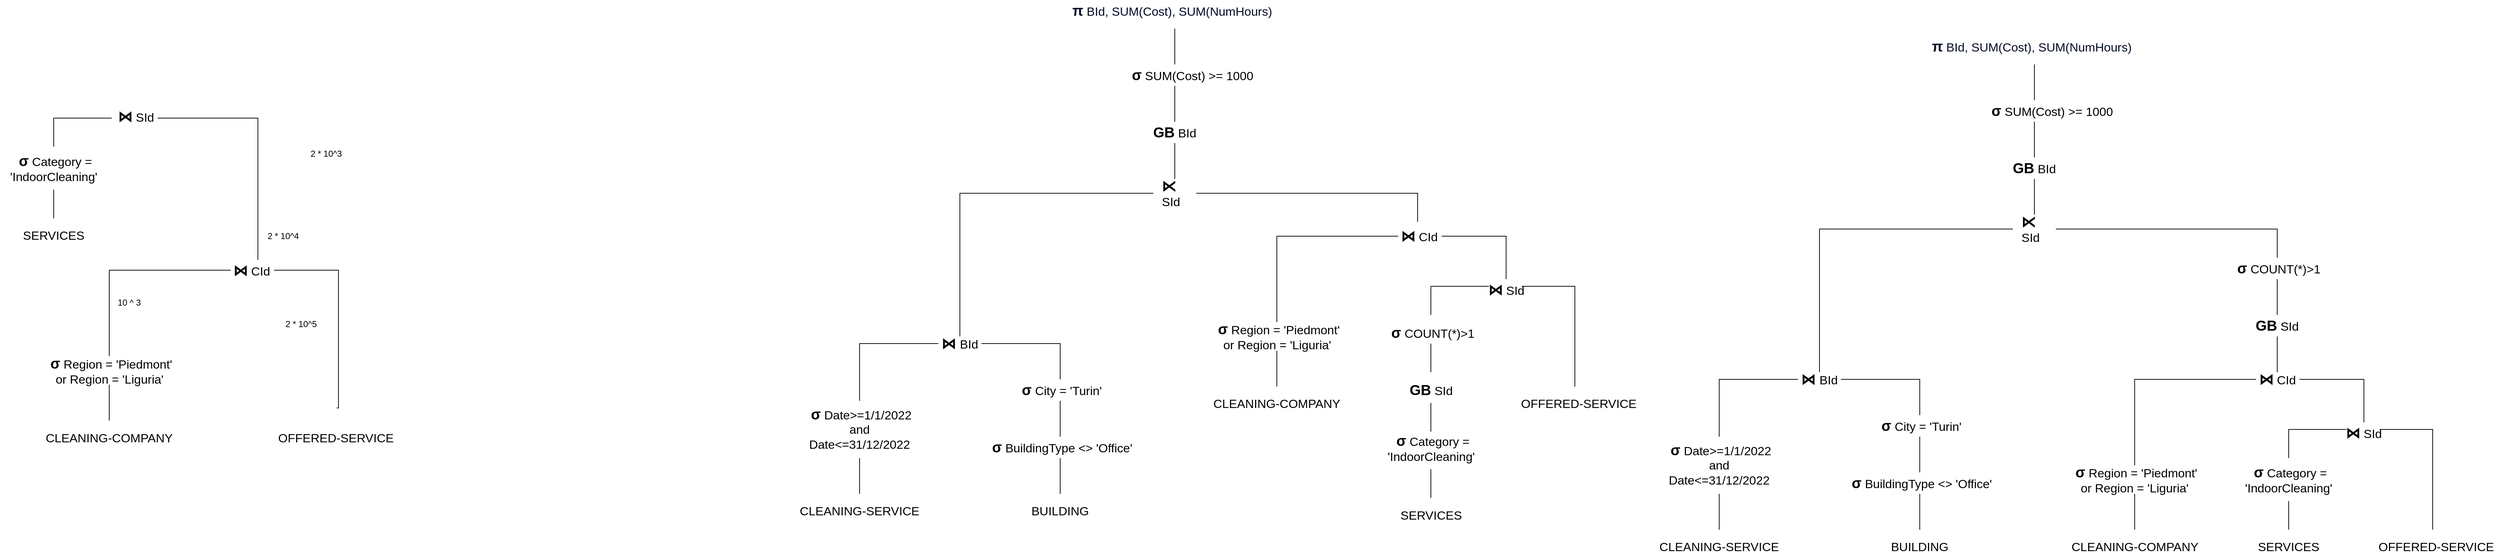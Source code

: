 <mxfile version="22.1.9" type="device">
  <diagram name="Pagina-1" id="FXyGcG8aw2ZXNI5NaLja">
    <mxGraphModel dx="4176" dy="900" grid="1" gridSize="10" guides="1" tooltips="1" connect="1" arrows="1" fold="1" page="1" pageScale="1" pageWidth="1169" pageHeight="827" math="0" shadow="0">
      <root>
        <mxCell id="0" />
        <mxCell id="1" parent="0" />
        <mxCell id="ZtffvyYg2WjF2O-NpsjH-1" value="CLEANING-COMPANY" style="text;html=1;strokeColor=none;fillColor=none;align=center;verticalAlign=middle;whiteSpace=wrap;rounded=0;fontSize=17;" parent="1" vertex="1">
          <mxGeometry x="557.5" y="760" width="205" height="30" as="geometry" />
        </mxCell>
        <mxCell id="ZtffvyYg2WjF2O-NpsjH-2" value="SERVICES" style="text;html=1;strokeColor=none;fillColor=none;align=center;verticalAlign=middle;whiteSpace=wrap;rounded=0;fontSize=17;" parent="1" vertex="1">
          <mxGeometry x="800" y="760" width="150" height="30" as="geometry" />
        </mxCell>
        <mxCell id="ZtffvyYg2WjF2O-NpsjH-3" value="OFFERED-SERVICE" style="text;html=1;strokeColor=none;fillColor=none;align=center;verticalAlign=middle;whiteSpace=wrap;rounded=0;fontSize=17;" parent="1" vertex="1">
          <mxGeometry x="993" y="760" width="176" height="30" as="geometry" />
        </mxCell>
        <mxCell id="ZtffvyYg2WjF2O-NpsjH-7" value="&amp;nbsp;&lt;b&gt;&lt;font style=&quot;font-size: 20px;&quot;&gt;σ&lt;/font&gt;&lt;/b&gt; &lt;font style=&quot;font-size: 17px;&quot;&gt;Region = &#39;Piedmont&#39; or Region = &#39;Liguria&#39;&lt;/font&gt;" style="text;html=1;strokeColor=none;fillColor=none;align=center;verticalAlign=middle;whiteSpace=wrap;rounded=0;fontSize=17;" parent="1" vertex="1">
          <mxGeometry x="565" y="660" width="190" height="40" as="geometry" />
        </mxCell>
        <mxCell id="ZtffvyYg2WjF2O-NpsjH-9" value="&amp;nbsp;&lt;font style=&quot;font-size: 20px;&quot;&gt;&lt;b&gt;σ&lt;/b&gt;&lt;/font&gt; &lt;font style=&quot;font-size: 17px;&quot;&gt;Category =&lt;br&gt;&#39;IndoorCleaning&#39;&lt;/font&gt;" style="text;html=1;strokeColor=none;fillColor=none;align=center;verticalAlign=middle;whiteSpace=wrap;rounded=0;fontSize=17;" parent="1" vertex="1">
          <mxGeometry x="804" y="657.5" width="142" height="45" as="geometry" />
        </mxCell>
        <mxCell id="ZtffvyYg2WjF2O-NpsjH-13" value="" style="line;strokeWidth=1;direction=south;html=1;fontSize=14;" parent="1" vertex="1">
          <mxGeometry x="655" y="700" width="10" height="50" as="geometry" />
        </mxCell>
        <mxCell id="ZtffvyYg2WjF2O-NpsjH-14" value="" style="line;strokeWidth=1;direction=south;html=1;fontSize=14;" parent="1" vertex="1">
          <mxGeometry x="870" y="710" width="10" height="40" as="geometry" />
        </mxCell>
        <mxCell id="ZtffvyYg2WjF2O-NpsjH-16" value="" style="endArrow=none;html=1;rounded=0;edgeStyle=orthogonalEdgeStyle;fontSize=14;" parent="1" edge="1">
          <mxGeometry width="50" height="50" relative="1" as="geometry">
            <mxPoint x="890" y="540" as="sourcePoint" />
            <mxPoint x="980" y="600" as="targetPoint" />
            <Array as="points">
              <mxPoint x="980" y="540" />
            </Array>
          </mxGeometry>
        </mxCell>
        <mxCell id="ZtffvyYg2WjF2O-NpsjH-18" value="" style="endArrow=none;html=1;rounded=0;edgeStyle=orthogonalEdgeStyle;entryX=0;entryY=0.5;entryDx=0;entryDy=0;fontSize=14;" parent="1" target="ZtffvyYg2WjF2O-NpsjH-20" edge="1">
          <mxGeometry width="50" height="50" relative="1" as="geometry">
            <mxPoint x="660" y="660" as="sourcePoint" />
            <mxPoint x="820" y="540" as="targetPoint" />
            <Array as="points">
              <mxPoint x="660" y="540" />
            </Array>
          </mxGeometry>
        </mxCell>
        <mxCell id="ZtffvyYg2WjF2O-NpsjH-20" value="&lt;font style=&quot;&quot;&gt;&lt;font style=&quot;font-size: 20px;&quot;&gt;&lt;b&gt;⋈&lt;/b&gt;&lt;/font&gt;&lt;font style=&quot;font-size: 17px;&quot;&gt;&amp;nbsp;CId&lt;/font&gt;&lt;br style=&quot;font-size: 17px;&quot;&gt;&lt;/font&gt;" style="text;html=1;strokeColor=none;fillColor=none;align=center;verticalAlign=middle;whiteSpace=wrap;rounded=0;fontSize=17;" parent="1" vertex="1">
          <mxGeometry x="829.5" y="525" width="59" height="30" as="geometry" />
        </mxCell>
        <mxCell id="ZtffvyYg2WjF2O-NpsjH-21" value="" style="line;strokeWidth=1;direction=south;html=1;fontSize=14;" parent="1" vertex="1">
          <mxGeometry x="854" y="480" width="10" height="50" as="geometry" />
        </mxCell>
        <mxCell id="ZtffvyYg2WjF2O-NpsjH-22" value="&lt;b&gt;&lt;font style=&quot;font-size: 20px;&quot;&gt;GB&lt;/font&gt;&lt;/b&gt; SId" style="text;html=1;strokeColor=none;fillColor=none;align=center;verticalAlign=middle;whiteSpace=wrap;rounded=0;fontSize=17;" parent="1" vertex="1">
          <mxGeometry x="784" y="450" width="150" height="30" as="geometry" />
        </mxCell>
        <mxCell id="ZtffvyYg2WjF2O-NpsjH-23" value="" style="line;strokeWidth=1;direction=south;html=1;fontSize=14;" parent="1" vertex="1">
          <mxGeometry x="854" y="400" width="10" height="50" as="geometry" />
        </mxCell>
        <mxCell id="ZtffvyYg2WjF2O-NpsjH-24" value="&amp;nbsp;&lt;b&gt;&lt;font style=&quot;font-size: 20px;&quot;&gt;σ&lt;/font&gt;&lt;/b&gt; &lt;span style=&quot;font-size: 17px;&quot;&gt;COUNT(*)&amp;gt;1&lt;/span&gt;" style="text;html=1;strokeColor=none;fillColor=none;align=center;verticalAlign=middle;whiteSpace=wrap;rounded=0;fontSize=17;" parent="1" vertex="1">
          <mxGeometry x="784" y="370" width="150" height="30" as="geometry" />
        </mxCell>
        <mxCell id="ZtffvyYg2WjF2O-NpsjH-25" value="CLEANING-SERVICE" style="text;html=1;strokeColor=none;fillColor=none;align=center;verticalAlign=middle;whiteSpace=wrap;rounded=0;fontSize=17;" parent="1" vertex="1">
          <mxGeometry x="-10" y="760" width="180" height="30" as="geometry" />
        </mxCell>
        <mxCell id="ZtffvyYg2WjF2O-NpsjH-26" value="BUILDING" style="text;html=1;strokeColor=none;fillColor=none;align=center;verticalAlign=middle;whiteSpace=wrap;rounded=0;fontSize=17;" parent="1" vertex="1">
          <mxGeometry x="285" y="760" width="150" height="30" as="geometry" />
        </mxCell>
        <mxCell id="ZtffvyYg2WjF2O-NpsjH-27" value="" style="line;strokeWidth=1;direction=south;html=1;fontSize=14;" parent="1" vertex="1">
          <mxGeometry x="75" y="700" width="10" height="50" as="geometry" />
        </mxCell>
        <mxCell id="ZtffvyYg2WjF2O-NpsjH-28" value="" style="line;strokeWidth=1;direction=south;html=1;fontSize=14;" parent="1" vertex="1">
          <mxGeometry x="355" y="700" width="10" height="50" as="geometry" />
        </mxCell>
        <mxCell id="ZtffvyYg2WjF2O-NpsjH-29" value="&amp;nbsp;&lt;b&gt;&lt;font style=&quot;font-size: 20px;&quot;&gt;σ&lt;/font&gt;&lt;/b&gt; &lt;span style=&quot;font-size: 17px;&quot;&gt;Date&amp;gt;=1/1/2022 and Date&amp;lt;=31/12/2022&lt;/span&gt;" style="text;html=1;strokeColor=none;fillColor=none;align=center;verticalAlign=middle;whiteSpace=wrap;rounded=0;fontSize=17;" parent="1" vertex="1">
          <mxGeometry x="5" y="624" width="150" height="70" as="geometry" />
        </mxCell>
        <mxCell id="ZtffvyYg2WjF2O-NpsjH-30" value="&amp;nbsp;&lt;b&gt;&lt;font style=&quot;font-size: 20px;&quot;&gt;σ&lt;/font&gt;&lt;/b&gt; &lt;span style=&quot;font-size: 17px;&quot;&gt;BuildingType &amp;lt;&amp;gt; &#39;Office&#39;&lt;/span&gt;" style="text;html=1;strokeColor=none;fillColor=none;align=center;verticalAlign=middle;whiteSpace=wrap;rounded=0;fontSize=17;" parent="1" vertex="1">
          <mxGeometry x="257.5" y="670" width="205" height="30" as="geometry" />
        </mxCell>
        <mxCell id="ZtffvyYg2WjF2O-NpsjH-31" value="" style="line;strokeWidth=1;direction=south;html=1;fontSize=14;" parent="1" vertex="1">
          <mxGeometry x="355" y="620" width="10" height="50" as="geometry" />
        </mxCell>
        <mxCell id="ZtffvyYg2WjF2O-NpsjH-32" value="&amp;nbsp;&lt;font style=&quot;font-size: 20px;&quot;&gt;&lt;b&gt;σ&lt;/b&gt;&lt;/font&gt; &lt;span style=&quot;font-size: 17px;&quot;&gt;City = &#39;Turin&#39;&lt;/span&gt;" style="text;html=1;strokeColor=none;fillColor=none;align=center;verticalAlign=middle;whiteSpace=wrap;rounded=0;fontSize=17;" parent="1" vertex="1">
          <mxGeometry x="296.25" y="590" width="127.5" height="30" as="geometry" />
        </mxCell>
        <mxCell id="ZtffvyYg2WjF2O-NpsjH-33" value="" style="endArrow=none;html=1;rounded=0;edgeStyle=orthogonalEdgeStyle;fontSize=14;" parent="1" edge="1">
          <mxGeometry width="50" height="50" relative="1" as="geometry">
            <mxPoint x="80" y="620" as="sourcePoint" />
            <mxPoint x="190" y="540" as="targetPoint" />
            <Array as="points">
              <mxPoint x="80" y="540" />
            </Array>
          </mxGeometry>
        </mxCell>
        <mxCell id="ZtffvyYg2WjF2O-NpsjH-34" value="" style="endArrow=none;html=1;rounded=0;edgeStyle=orthogonalEdgeStyle;fontSize=14;" parent="1" edge="1">
          <mxGeometry width="50" height="50" relative="1" as="geometry">
            <mxPoint x="250" y="540" as="sourcePoint" />
            <mxPoint x="360" y="590" as="targetPoint" />
            <Array as="points">
              <mxPoint x="360" y="540" />
              <mxPoint x="360" y="590" />
            </Array>
          </mxGeometry>
        </mxCell>
        <mxCell id="ZtffvyYg2WjF2O-NpsjH-35" value="&lt;font style=&quot;&quot;&gt;&lt;b style=&quot;&quot;&gt;&lt;font style=&quot;font-size: 20px;&quot;&gt;⋈&amp;nbsp;&lt;/font&gt;&lt;/b&gt;&lt;span style=&quot;font-size: 17px;&quot;&gt;BId&lt;/span&gt;&lt;br style=&quot;font-size: 17px;&quot;&gt;&lt;/font&gt;" style="text;html=1;strokeColor=none;fillColor=none;align=center;verticalAlign=middle;whiteSpace=wrap;rounded=0;fontSize=17;" parent="1" vertex="1">
          <mxGeometry x="200" y="530" width="40" height="20" as="geometry" />
        </mxCell>
        <mxCell id="ZtffvyYg2WjF2O-NpsjH-36" value="" style="endArrow=none;html=1;rounded=0;edgeStyle=orthogonalEdgeStyle;fontSize=14;" parent="1" edge="1">
          <mxGeometry width="50" height="50" relative="1" as="geometry">
            <mxPoint x="220" y="530" as="sourcePoint" />
            <mxPoint x="490" y="330" as="targetPoint" />
            <Array as="points">
              <mxPoint x="220" y="330" />
              <mxPoint x="490" y="330" />
            </Array>
          </mxGeometry>
        </mxCell>
        <mxCell id="ZtffvyYg2WjF2O-NpsjH-37" value="" style="endArrow=none;html=1;rounded=0;edgeStyle=orthogonalEdgeStyle;fontSize=14;" parent="1" edge="1">
          <mxGeometry width="50" height="50" relative="1" as="geometry">
            <mxPoint x="550" y="330" as="sourcePoint" />
            <mxPoint x="859" y="370" as="targetPoint" />
            <Array as="points">
              <mxPoint x="689" y="330" />
              <mxPoint x="859" y="330" />
            </Array>
          </mxGeometry>
        </mxCell>
        <mxCell id="ZtffvyYg2WjF2O-NpsjH-39" value="&lt;span style=&quot;font-family: arial, helvetica, sans-serif; font-style: normal; font-variant-ligatures: normal; font-variant-caps: normal; letter-spacing: normal; orphans: 2; text-indent: 0px; text-transform: none; widows: 2; word-spacing: 0px; -webkit-text-stroke-width: 0px; text-decoration-thickness: initial; text-decoration-style: initial; text-decoration-color: initial; float: none; display: inline !important;&quot;&gt;&lt;font style=&quot;font-size: 20px;&quot;&gt;&lt;b&gt;⋉&lt;/b&gt;&lt;/font&gt;&lt;font style=&quot;font-weight: 400; font-size: 17px;&quot;&gt; &lt;/font&gt;&lt;font style=&quot;font-weight: 400; font-size: 17px;&quot;&gt;SId&lt;/font&gt;&lt;/span&gt;" style="text;whiteSpace=wrap;html=1;align=left;verticalAlign=middle;fontSize=17;fontColor=#000000;" parent="1" vertex="1">
          <mxGeometry x="500" y="320" width="50" height="20" as="geometry" />
        </mxCell>
        <mxCell id="ZtffvyYg2WjF2O-NpsjH-40" value="" style="line;strokeWidth=1;direction=south;html=1;fontSize=14;" parent="1" vertex="1">
          <mxGeometry x="515" y="260" width="10" height="50" as="geometry" />
        </mxCell>
        <mxCell id="ZtffvyYg2WjF2O-NpsjH-41" value="&lt;b&gt;&lt;font style=&quot;font-size: 20px;&quot;&gt;GB&lt;/font&gt;&lt;/b&gt; BId" style="text;html=1;strokeColor=none;fillColor=none;align=center;verticalAlign=middle;whiteSpace=wrap;rounded=0;fontSize=17;" parent="1" vertex="1">
          <mxGeometry x="445" y="230" width="150" height="30" as="geometry" />
        </mxCell>
        <mxCell id="ZtffvyYg2WjF2O-NpsjH-42" value="" style="line;strokeWidth=1;direction=south;html=1;fontSize=14;" parent="1" vertex="1">
          <mxGeometry x="515" y="180" width="10" height="50" as="geometry" />
        </mxCell>
        <mxCell id="ZtffvyYg2WjF2O-NpsjH-43" value="&amp;nbsp;&lt;font style=&quot;font-size: 20px;&quot;&gt;&lt;b&gt;σ&lt;/b&gt;&lt;/font&gt; &lt;span style=&quot;font-size: 17px;&quot;&gt;SUM(Cost) &amp;gt;= 1000&lt;/span&gt;" style="text;html=1;strokeColor=none;fillColor=none;align=center;verticalAlign=middle;whiteSpace=wrap;rounded=0;fontSize=17;" parent="1" vertex="1">
          <mxGeometry x="445" y="150" width="195" height="30" as="geometry" />
        </mxCell>
        <mxCell id="ZtffvyYg2WjF2O-NpsjH-44" value="" style="line;strokeWidth=1;direction=south;html=1;fontSize=14;" parent="1" vertex="1">
          <mxGeometry x="515" y="100" width="10" height="50" as="geometry" />
        </mxCell>
        <mxCell id="ZtffvyYg2WjF2O-NpsjH-45" value="&lt;span style=&quot;color: rgb(4, 12, 40); font-family: &amp;quot;Google Sans&amp;quot;, arial, sans-serif; font-style: normal; font-variant-ligatures: normal; font-variant-caps: normal; letter-spacing: normal; orphans: 2; text-align: left; text-indent: 0px; text-transform: none; widows: 2; word-spacing: 0px; -webkit-text-stroke-width: 0px; text-decoration-thickness: initial; text-decoration-style: initial; text-decoration-color: initial; background-color: rgb(255, 255, 255);&quot;&gt;&lt;b style=&quot;&quot;&gt;&lt;font style=&quot;font-size: 20px;&quot;&gt;π&lt;/font&gt;&lt;/b&gt;&lt;/span&gt;&lt;b style=&quot;color: rgb(4, 12, 40); font-weight: 500; font-family: &amp;quot;Google Sans&amp;quot;, arial, sans-serif; font-size: 17px; font-style: normal; font-variant-ligatures: normal; font-variant-caps: normal; letter-spacing: normal; orphans: 2; text-align: left; text-indent: 0px; text-transform: none; widows: 2; word-spacing: 0px; -webkit-text-stroke-width: 0px; text-decoration-thickness: initial; text-decoration-style: initial; text-decoration-color: initial; background-color: rgb(255, 255, 255);&quot;&gt; &lt;/b&gt;&lt;b style=&quot;color: rgb(4, 12, 40); font-weight: 500; font-family: &amp;quot;Google Sans&amp;quot;, arial, sans-serif; font-style: normal; font-variant-ligatures: normal; font-variant-caps: normal; letter-spacing: normal; orphans: 2; text-align: left; text-indent: 0px; text-transform: none; widows: 2; word-spacing: 0px; -webkit-text-stroke-width: 0px; text-decoration-thickness: initial; text-decoration-style: initial; text-decoration-color: initial; background-color: rgb(255, 255, 255); font-size: 17px;&quot;&gt;&lt;font style=&quot;font-size: 17px;&quot;&gt;BId, SUM(Cost), SUM(NumHours)&lt;/font&gt;&lt;/b&gt;" style="text;whiteSpace=wrap;html=1;verticalAlign=middle;fontSize=17;" parent="1" vertex="1">
          <mxGeometry x="375" y="60" width="290" height="30" as="geometry" />
        </mxCell>
        <mxCell id="ZtffvyYg2WjF2O-NpsjH-46" value="" style="endArrow=none;html=1;rounded=0;edgeStyle=orthogonalEdgeStyle;fontSize=14;" parent="1" edge="1">
          <mxGeometry width="50" height="50" relative="1" as="geometry">
            <mxPoint x="875" y="650" as="sourcePoint" />
            <mxPoint x="950" y="610" as="targetPoint" />
            <Array as="points">
              <mxPoint x="875" y="610" />
              <mxPoint x="956" y="610" />
            </Array>
          </mxGeometry>
        </mxCell>
        <mxCell id="ZtffvyYg2WjF2O-NpsjH-47" value="" style="endArrow=none;html=1;rounded=0;edgeStyle=orthogonalEdgeStyle;fontSize=14;" parent="1" edge="1">
          <mxGeometry width="50" height="50" relative="1" as="geometry">
            <mxPoint x="1002" y="610" as="sourcePoint" />
            <mxPoint x="1076" y="750" as="targetPoint" />
            <Array as="points">
              <mxPoint x="1076" y="610" />
            </Array>
          </mxGeometry>
        </mxCell>
        <mxCell id="ZtffvyYg2WjF2O-NpsjH-48" value="&lt;font style=&quot;&quot;&gt;&lt;b style=&quot;&quot;&gt;&lt;font style=&quot;font-size: 20px;&quot;&gt;⋈&lt;/font&gt;&lt;/b&gt;&amp;nbsp;&lt;font style=&quot;font-size: 17px;&quot;&gt;SId&lt;/font&gt;&lt;br style=&quot;font-size: 17px;&quot;&gt;&lt;/font&gt;" style="text;html=1;strokeColor=none;fillColor=none;align=center;verticalAlign=middle;whiteSpace=wrap;rounded=0;fontSize=17;" parent="1" vertex="1">
          <mxGeometry x="960" y="600" width="40" height="30" as="geometry" />
        </mxCell>
        <mxCell id="pWAXxdnbL1FAEqkc5UHM-1" value="CLEANING-COMPANY" style="text;html=1;strokeColor=none;fillColor=none;align=center;verticalAlign=middle;whiteSpace=wrap;rounded=0;fontSize=17;" vertex="1" parent="1">
          <mxGeometry x="-640" y="560" width="205" height="30" as="geometry" />
        </mxCell>
        <mxCell id="pWAXxdnbL1FAEqkc5UHM-2" value="SERVICES" style="text;html=1;strokeColor=none;fillColor=none;align=center;verticalAlign=middle;whiteSpace=wrap;rounded=0;fontSize=17;" vertex="1" parent="1">
          <mxGeometry x="-397.5" y="715.5" width="150" height="30" as="geometry" />
        </mxCell>
        <mxCell id="pWAXxdnbL1FAEqkc5UHM-3" value="OFFERED-SERVICE" style="text;html=1;strokeColor=none;fillColor=none;align=center;verticalAlign=middle;whiteSpace=wrap;rounded=0;fontSize=17;" vertex="1" parent="1">
          <mxGeometry x="-204.5" y="560" width="176" height="30" as="geometry" />
        </mxCell>
        <mxCell id="pWAXxdnbL1FAEqkc5UHM-4" value="&amp;nbsp;&lt;b&gt;&lt;font style=&quot;font-size: 20px;&quot;&gt;σ&lt;/font&gt;&lt;/b&gt; &lt;font style=&quot;font-size: 17px;&quot;&gt;Region = &#39;Piedmont&#39; or Region = &#39;Liguria&#39;&lt;/font&gt;" style="text;html=1;strokeColor=none;fillColor=none;align=center;verticalAlign=middle;whiteSpace=wrap;rounded=0;fontSize=17;" vertex="1" parent="1">
          <mxGeometry x="-632.5" y="460" width="190" height="40" as="geometry" />
        </mxCell>
        <mxCell id="pWAXxdnbL1FAEqkc5UHM-5" value="&amp;nbsp;&lt;font style=&quot;font-size: 20px;&quot;&gt;&lt;b&gt;σ&lt;/b&gt;&lt;/font&gt; &lt;font style=&quot;font-size: 17px;&quot;&gt;Category =&lt;br&gt;&#39;IndoorCleaning&#39;&lt;/font&gt;" style="text;html=1;strokeColor=none;fillColor=none;align=center;verticalAlign=middle;whiteSpace=wrap;rounded=0;fontSize=17;" vertex="1" parent="1">
          <mxGeometry x="-393.5" y="613" width="142" height="45" as="geometry" />
        </mxCell>
        <mxCell id="pWAXxdnbL1FAEqkc5UHM-6" value="" style="line;strokeWidth=1;direction=south;html=1;fontSize=14;" vertex="1" parent="1">
          <mxGeometry x="-542.5" y="500" width="10" height="50" as="geometry" />
        </mxCell>
        <mxCell id="pWAXxdnbL1FAEqkc5UHM-7" value="" style="line;strokeWidth=1;direction=south;html=1;fontSize=14;" vertex="1" parent="1">
          <mxGeometry x="-327.5" y="665.5" width="10" height="40" as="geometry" />
        </mxCell>
        <mxCell id="pWAXxdnbL1FAEqkc5UHM-8" value="" style="endArrow=none;html=1;rounded=0;edgeStyle=orthogonalEdgeStyle;fontSize=14;" edge="1" parent="1">
          <mxGeometry width="50" height="50" relative="1" as="geometry">
            <mxPoint x="-307.5" y="340" as="sourcePoint" />
            <mxPoint x="-217.5" y="400" as="targetPoint" />
            <Array as="points">
              <mxPoint x="-217.5" y="340" />
            </Array>
          </mxGeometry>
        </mxCell>
        <mxCell id="pWAXxdnbL1FAEqkc5UHM-9" value="" style="endArrow=none;html=1;rounded=0;edgeStyle=orthogonalEdgeStyle;entryX=0;entryY=0.5;entryDx=0;entryDy=0;fontSize=14;" edge="1" parent="1" target="pWAXxdnbL1FAEqkc5UHM-10">
          <mxGeometry width="50" height="50" relative="1" as="geometry">
            <mxPoint x="-537.5" y="460" as="sourcePoint" />
            <mxPoint x="-377.5" y="340" as="targetPoint" />
            <Array as="points">
              <mxPoint x="-537.5" y="340" />
            </Array>
          </mxGeometry>
        </mxCell>
        <mxCell id="pWAXxdnbL1FAEqkc5UHM-10" value="&lt;font style=&quot;&quot;&gt;&lt;font style=&quot;font-size: 20px;&quot;&gt;&lt;b&gt;⋈&lt;/b&gt;&lt;/font&gt;&lt;font style=&quot;font-size: 17px;&quot;&gt;&amp;nbsp;CId&lt;/font&gt;&lt;br style=&quot;font-size: 17px;&quot;&gt;&lt;/font&gt;" style="text;html=1;strokeColor=none;fillColor=none;align=center;verticalAlign=middle;whiteSpace=wrap;rounded=0;fontSize=17;" vertex="1" parent="1">
          <mxGeometry x="-368" y="325" width="59" height="30" as="geometry" />
        </mxCell>
        <mxCell id="pWAXxdnbL1FAEqkc5UHM-12" value="&lt;b&gt;&lt;font style=&quot;font-size: 20px;&quot;&gt;GB&lt;/font&gt;&lt;/b&gt; SId" style="text;html=1;strokeColor=none;fillColor=none;align=center;verticalAlign=middle;whiteSpace=wrap;rounded=0;fontSize=17;" vertex="1" parent="1">
          <mxGeometry x="-397.5" y="540" width="150" height="30" as="geometry" />
        </mxCell>
        <mxCell id="pWAXxdnbL1FAEqkc5UHM-14" value="&amp;nbsp;&lt;b&gt;&lt;font style=&quot;font-size: 20px;&quot;&gt;σ&lt;/font&gt;&lt;/b&gt; &lt;span style=&quot;font-size: 17px;&quot;&gt;COUNT(*)&amp;gt;1&lt;/span&gt;" style="text;html=1;strokeColor=none;fillColor=none;align=center;verticalAlign=middle;whiteSpace=wrap;rounded=0;fontSize=17;" vertex="1" parent="1">
          <mxGeometry x="-397.5" y="460" width="150" height="30" as="geometry" />
        </mxCell>
        <mxCell id="pWAXxdnbL1FAEqkc5UHM-15" value="CLEANING-SERVICE" style="text;html=1;strokeColor=none;fillColor=none;align=center;verticalAlign=middle;whiteSpace=wrap;rounded=0;fontSize=17;" vertex="1" parent="1">
          <mxGeometry x="-1210" y="710" width="180" height="30" as="geometry" />
        </mxCell>
        <mxCell id="pWAXxdnbL1FAEqkc5UHM-16" value="BUILDING" style="text;html=1;strokeColor=none;fillColor=none;align=center;verticalAlign=middle;whiteSpace=wrap;rounded=0;fontSize=17;" vertex="1" parent="1">
          <mxGeometry x="-915" y="710" width="150" height="30" as="geometry" />
        </mxCell>
        <mxCell id="pWAXxdnbL1FAEqkc5UHM-17" value="" style="line;strokeWidth=1;direction=south;html=1;fontSize=14;" vertex="1" parent="1">
          <mxGeometry x="-1125" y="650" width="10" height="50" as="geometry" />
        </mxCell>
        <mxCell id="pWAXxdnbL1FAEqkc5UHM-18" value="" style="line;strokeWidth=1;direction=south;html=1;fontSize=14;" vertex="1" parent="1">
          <mxGeometry x="-845" y="650" width="10" height="50" as="geometry" />
        </mxCell>
        <mxCell id="pWAXxdnbL1FAEqkc5UHM-19" value="&amp;nbsp;&lt;b&gt;&lt;font style=&quot;font-size: 20px;&quot;&gt;σ&lt;/font&gt;&lt;/b&gt; &lt;span style=&quot;font-size: 17px;&quot;&gt;Date&amp;gt;=1/1/2022 and Date&amp;lt;=31/12/2022&lt;/span&gt;" style="text;html=1;strokeColor=none;fillColor=none;align=center;verticalAlign=middle;whiteSpace=wrap;rounded=0;fontSize=17;" vertex="1" parent="1">
          <mxGeometry x="-1195" y="574" width="150" height="70" as="geometry" />
        </mxCell>
        <mxCell id="pWAXxdnbL1FAEqkc5UHM-20" value="&amp;nbsp;&lt;b&gt;&lt;font style=&quot;font-size: 20px;&quot;&gt;σ&lt;/font&gt;&lt;/b&gt; &lt;span style=&quot;font-size: 17px;&quot;&gt;BuildingType &amp;lt;&amp;gt; &#39;Office&#39;&lt;/span&gt;" style="text;html=1;strokeColor=none;fillColor=none;align=center;verticalAlign=middle;whiteSpace=wrap;rounded=0;fontSize=17;" vertex="1" parent="1">
          <mxGeometry x="-942.5" y="620" width="205" height="30" as="geometry" />
        </mxCell>
        <mxCell id="pWAXxdnbL1FAEqkc5UHM-21" value="" style="line;strokeWidth=1;direction=south;html=1;fontSize=14;" vertex="1" parent="1">
          <mxGeometry x="-845" y="570" width="10" height="50" as="geometry" />
        </mxCell>
        <mxCell id="pWAXxdnbL1FAEqkc5UHM-22" value="&amp;nbsp;&lt;font style=&quot;font-size: 20px;&quot;&gt;&lt;b&gt;σ&lt;/b&gt;&lt;/font&gt; &lt;span style=&quot;font-size: 17px;&quot;&gt;City = &#39;Turin&#39;&lt;/span&gt;" style="text;html=1;strokeColor=none;fillColor=none;align=center;verticalAlign=middle;whiteSpace=wrap;rounded=0;fontSize=17;" vertex="1" parent="1">
          <mxGeometry x="-903.75" y="540" width="127.5" height="30" as="geometry" />
        </mxCell>
        <mxCell id="pWAXxdnbL1FAEqkc5UHM-23" value="" style="endArrow=none;html=1;rounded=0;edgeStyle=orthogonalEdgeStyle;fontSize=14;" edge="1" parent="1">
          <mxGeometry width="50" height="50" relative="1" as="geometry">
            <mxPoint x="-1120" y="570" as="sourcePoint" />
            <mxPoint x="-1010" y="490" as="targetPoint" />
            <Array as="points">
              <mxPoint x="-1120" y="490" />
            </Array>
          </mxGeometry>
        </mxCell>
        <mxCell id="pWAXxdnbL1FAEqkc5UHM-24" value="" style="endArrow=none;html=1;rounded=0;edgeStyle=orthogonalEdgeStyle;fontSize=14;" edge="1" parent="1">
          <mxGeometry width="50" height="50" relative="1" as="geometry">
            <mxPoint x="-950" y="490" as="sourcePoint" />
            <mxPoint x="-840" y="540" as="targetPoint" />
            <Array as="points">
              <mxPoint x="-840" y="490" />
              <mxPoint x="-840" y="540" />
            </Array>
          </mxGeometry>
        </mxCell>
        <mxCell id="pWAXxdnbL1FAEqkc5UHM-25" value="&lt;font style=&quot;&quot;&gt;&lt;b style=&quot;&quot;&gt;&lt;font style=&quot;font-size: 20px;&quot;&gt;⋈&amp;nbsp;&lt;/font&gt;&lt;/b&gt;&lt;span style=&quot;font-size: 17px;&quot;&gt;BId&lt;/span&gt;&lt;br style=&quot;font-size: 17px;&quot;&gt;&lt;/font&gt;" style="text;html=1;strokeColor=none;fillColor=none;align=center;verticalAlign=middle;whiteSpace=wrap;rounded=0;fontSize=17;" vertex="1" parent="1">
          <mxGeometry x="-1000" y="480" width="40" height="20" as="geometry" />
        </mxCell>
        <mxCell id="pWAXxdnbL1FAEqkc5UHM-26" value="" style="endArrow=none;html=1;rounded=0;edgeStyle=orthogonalEdgeStyle;fontSize=14;" edge="1" parent="1">
          <mxGeometry width="50" height="50" relative="1" as="geometry">
            <mxPoint x="-980" y="480" as="sourcePoint" />
            <mxPoint x="-710" y="280" as="targetPoint" />
            <Array as="points">
              <mxPoint x="-980" y="280" />
              <mxPoint x="-710" y="280" />
            </Array>
          </mxGeometry>
        </mxCell>
        <mxCell id="pWAXxdnbL1FAEqkc5UHM-27" value="" style="endArrow=none;html=1;rounded=0;edgeStyle=orthogonalEdgeStyle;fontSize=14;" edge="1" parent="1">
          <mxGeometry width="50" height="50" relative="1" as="geometry">
            <mxPoint x="-650" y="280" as="sourcePoint" />
            <mxPoint x="-341" y="320" as="targetPoint" />
            <Array as="points">
              <mxPoint x="-511" y="280" />
              <mxPoint x="-341" y="280" />
            </Array>
          </mxGeometry>
        </mxCell>
        <mxCell id="pWAXxdnbL1FAEqkc5UHM-28" value="&lt;span style=&quot;font-family: arial, helvetica, sans-serif; font-style: normal; font-variant-ligatures: normal; font-variant-caps: normal; letter-spacing: normal; orphans: 2; text-indent: 0px; text-transform: none; widows: 2; word-spacing: 0px; -webkit-text-stroke-width: 0px; text-decoration-thickness: initial; text-decoration-style: initial; text-decoration-color: initial; float: none; display: inline !important;&quot;&gt;&lt;font style=&quot;font-size: 20px;&quot;&gt;&lt;b&gt;⋉&lt;/b&gt;&lt;/font&gt;&lt;font style=&quot;font-weight: 400; font-size: 17px;&quot;&gt; &lt;/font&gt;&lt;font style=&quot;font-weight: 400; font-size: 17px;&quot;&gt;SId&lt;/font&gt;&lt;/span&gt;" style="text;whiteSpace=wrap;html=1;align=left;verticalAlign=middle;fontSize=17;fontColor=#000000;" vertex="1" parent="1">
          <mxGeometry x="-700" y="270" width="50" height="20" as="geometry" />
        </mxCell>
        <mxCell id="pWAXxdnbL1FAEqkc5UHM-29" value="" style="line;strokeWidth=1;direction=south;html=1;fontSize=14;" vertex="1" parent="1">
          <mxGeometry x="-685" y="210" width="10" height="50" as="geometry" />
        </mxCell>
        <mxCell id="pWAXxdnbL1FAEqkc5UHM-30" value="&lt;b&gt;&lt;font style=&quot;font-size: 20px;&quot;&gt;GB&lt;/font&gt;&lt;/b&gt; BId" style="text;html=1;strokeColor=none;fillColor=none;align=center;verticalAlign=middle;whiteSpace=wrap;rounded=0;fontSize=17;" vertex="1" parent="1">
          <mxGeometry x="-755" y="180" width="150" height="30" as="geometry" />
        </mxCell>
        <mxCell id="pWAXxdnbL1FAEqkc5UHM-31" value="" style="line;strokeWidth=1;direction=south;html=1;fontSize=14;" vertex="1" parent="1">
          <mxGeometry x="-685" y="130" width="10" height="50" as="geometry" />
        </mxCell>
        <mxCell id="pWAXxdnbL1FAEqkc5UHM-32" value="&amp;nbsp;&lt;font style=&quot;font-size: 20px;&quot;&gt;&lt;b&gt;σ&lt;/b&gt;&lt;/font&gt; &lt;span style=&quot;font-size: 17px;&quot;&gt;SUM(Cost) &amp;gt;= 1000&lt;/span&gt;" style="text;html=1;strokeColor=none;fillColor=none;align=center;verticalAlign=middle;whiteSpace=wrap;rounded=0;fontSize=17;" vertex="1" parent="1">
          <mxGeometry x="-755" y="100" width="195" height="30" as="geometry" />
        </mxCell>
        <mxCell id="pWAXxdnbL1FAEqkc5UHM-33" value="" style="line;strokeWidth=1;direction=south;html=1;fontSize=14;" vertex="1" parent="1">
          <mxGeometry x="-685" y="50" width="10" height="50" as="geometry" />
        </mxCell>
        <mxCell id="pWAXxdnbL1FAEqkc5UHM-34" value="&lt;span style=&quot;color: rgb(4, 12, 40); font-family: &amp;quot;Google Sans&amp;quot;, arial, sans-serif; font-style: normal; font-variant-ligatures: normal; font-variant-caps: normal; letter-spacing: normal; orphans: 2; text-align: left; text-indent: 0px; text-transform: none; widows: 2; word-spacing: 0px; -webkit-text-stroke-width: 0px; text-decoration-thickness: initial; text-decoration-style: initial; text-decoration-color: initial; background-color: rgb(255, 255, 255);&quot;&gt;&lt;b style=&quot;&quot;&gt;&lt;font style=&quot;font-size: 20px;&quot;&gt;π&lt;/font&gt;&lt;/b&gt;&lt;/span&gt;&lt;b style=&quot;color: rgb(4, 12, 40); font-weight: 500; font-family: &amp;quot;Google Sans&amp;quot;, arial, sans-serif; font-size: 17px; font-style: normal; font-variant-ligatures: normal; font-variant-caps: normal; letter-spacing: normal; orphans: 2; text-align: left; text-indent: 0px; text-transform: none; widows: 2; word-spacing: 0px; -webkit-text-stroke-width: 0px; text-decoration-thickness: initial; text-decoration-style: initial; text-decoration-color: initial; background-color: rgb(255, 255, 255);&quot;&gt; &lt;/b&gt;&lt;b style=&quot;color: rgb(4, 12, 40); font-weight: 500; font-family: &amp;quot;Google Sans&amp;quot;, arial, sans-serif; font-style: normal; font-variant-ligatures: normal; font-variant-caps: normal; letter-spacing: normal; orphans: 2; text-align: left; text-indent: 0px; text-transform: none; widows: 2; word-spacing: 0px; -webkit-text-stroke-width: 0px; text-decoration-thickness: initial; text-decoration-style: initial; text-decoration-color: initial; background-color: rgb(255, 255, 255); font-size: 17px;&quot;&gt;&lt;font style=&quot;font-size: 17px;&quot;&gt;BId, SUM(Cost), SUM(NumHours)&lt;/font&gt;&lt;/b&gt;" style="text;whiteSpace=wrap;html=1;verticalAlign=middle;fontSize=17;" vertex="1" parent="1">
          <mxGeometry x="-825" y="10" width="290" height="30" as="geometry" />
        </mxCell>
        <mxCell id="pWAXxdnbL1FAEqkc5UHM-35" value="" style="endArrow=none;html=1;rounded=0;edgeStyle=orthogonalEdgeStyle;fontSize=14;" edge="1" parent="1">
          <mxGeometry width="50" height="50" relative="1" as="geometry">
            <mxPoint x="-322.5" y="450" as="sourcePoint" />
            <mxPoint x="-247.5" y="410" as="targetPoint" />
            <Array as="points">
              <mxPoint x="-322.5" y="410" />
              <mxPoint x="-241.5" y="410" />
            </Array>
          </mxGeometry>
        </mxCell>
        <mxCell id="pWAXxdnbL1FAEqkc5UHM-36" value="" style="endArrow=none;html=1;rounded=0;edgeStyle=orthogonalEdgeStyle;fontSize=14;" edge="1" parent="1">
          <mxGeometry width="50" height="50" relative="1" as="geometry">
            <mxPoint x="-195.5" y="410" as="sourcePoint" />
            <mxPoint x="-121.5" y="550" as="targetPoint" />
            <Array as="points">
              <mxPoint x="-121.5" y="410" />
            </Array>
          </mxGeometry>
        </mxCell>
        <mxCell id="pWAXxdnbL1FAEqkc5UHM-37" value="&lt;font style=&quot;&quot;&gt;&lt;b style=&quot;&quot;&gt;&lt;font style=&quot;font-size: 20px;&quot;&gt;⋈&lt;/font&gt;&lt;/b&gt;&amp;nbsp;&lt;font style=&quot;font-size: 17px;&quot;&gt;SId&lt;/font&gt;&lt;br style=&quot;font-size: 17px;&quot;&gt;&lt;/font&gt;" style="text;html=1;strokeColor=none;fillColor=none;align=center;verticalAlign=middle;whiteSpace=wrap;rounded=0;fontSize=17;" vertex="1" parent="1">
          <mxGeometry x="-237.5" y="400" width="40" height="30" as="geometry" />
        </mxCell>
        <mxCell id="pWAXxdnbL1FAEqkc5UHM-38" value="" style="line;strokeWidth=1;direction=south;html=1;fontSize=14;" vertex="1" parent="1">
          <mxGeometry x="-327.5" y="490" width="10" height="40" as="geometry" />
        </mxCell>
        <mxCell id="pWAXxdnbL1FAEqkc5UHM-39" value="" style="line;strokeWidth=1;direction=south;html=1;fontSize=14;" vertex="1" parent="1">
          <mxGeometry x="-327.5" y="573" width="10" height="40" as="geometry" />
        </mxCell>
        <mxCell id="pWAXxdnbL1FAEqkc5UHM-40" value="CLEANING-COMPANY" style="text;html=1;strokeColor=none;fillColor=none;align=center;verticalAlign=middle;whiteSpace=wrap;rounded=0;fontSize=17;" vertex="1" parent="1">
          <mxGeometry x="-2270" y="607.5" width="205" height="30" as="geometry" />
        </mxCell>
        <mxCell id="pWAXxdnbL1FAEqkc5UHM-41" value="SERVICES" style="text;html=1;strokeColor=none;fillColor=none;align=center;verticalAlign=middle;whiteSpace=wrap;rounded=0;fontSize=17;" vertex="1" parent="1">
          <mxGeometry x="-2320" y="325" width="150" height="30" as="geometry" />
        </mxCell>
        <mxCell id="pWAXxdnbL1FAEqkc5UHM-42" value="OFFERED-SERVICE" style="text;html=1;strokeColor=none;fillColor=none;align=center;verticalAlign=middle;whiteSpace=wrap;rounded=0;fontSize=17;" vertex="1" parent="1">
          <mxGeometry x="-1939" y="607.5" width="176" height="30" as="geometry" />
        </mxCell>
        <mxCell id="pWAXxdnbL1FAEqkc5UHM-43" value="&amp;nbsp;&lt;b&gt;&lt;font style=&quot;font-size: 20px;&quot;&gt;σ&lt;/font&gt;&lt;/b&gt; &lt;font style=&quot;font-size: 17px;&quot;&gt;Region = &#39;Piedmont&#39; or Region = &#39;Liguria&#39;&lt;/font&gt;" style="text;html=1;strokeColor=none;fillColor=none;align=center;verticalAlign=middle;whiteSpace=wrap;rounded=0;fontSize=17;" vertex="1" parent="1">
          <mxGeometry x="-2262.5" y="507.5" width="190" height="40" as="geometry" />
        </mxCell>
        <mxCell id="pWAXxdnbL1FAEqkc5UHM-44" value="&amp;nbsp;&lt;font style=&quot;font-size: 20px;&quot;&gt;&lt;b&gt;σ&lt;/b&gt;&lt;/font&gt; &lt;font style=&quot;font-size: 17px;&quot;&gt;Category =&lt;br&gt;&#39;IndoorCleaning&#39;&lt;/font&gt;" style="text;html=1;strokeColor=none;fillColor=none;align=center;verticalAlign=middle;whiteSpace=wrap;rounded=0;fontSize=17;" vertex="1" parent="1">
          <mxGeometry x="-2316" y="222.5" width="142" height="45" as="geometry" />
        </mxCell>
        <mxCell id="pWAXxdnbL1FAEqkc5UHM-45" value="" style="line;strokeWidth=1;direction=south;html=1;fontSize=14;" vertex="1" parent="1">
          <mxGeometry x="-2172.5" y="547.5" width="10" height="50" as="geometry" />
        </mxCell>
        <mxCell id="pWAXxdnbL1FAEqkc5UHM-46" value="" style="line;strokeWidth=1;direction=south;html=1;fontSize=14;" vertex="1" parent="1">
          <mxGeometry x="-2250" y="275" width="10" height="40" as="geometry" />
        </mxCell>
        <mxCell id="pWAXxdnbL1FAEqkc5UHM-47" value="" style="endArrow=none;html=1;rounded=0;edgeStyle=orthogonalEdgeStyle;fontSize=14;" edge="1" parent="1">
          <mxGeometry width="50" height="50" relative="1" as="geometry">
            <mxPoint x="-1937.5" y="387.5" as="sourcePoint" />
            <mxPoint x="-1850" y="580" as="targetPoint" />
            <Array as="points">
              <mxPoint x="-1847.5" y="387.5" />
            </Array>
          </mxGeometry>
        </mxCell>
        <mxCell id="pWAXxdnbL1FAEqkc5UHM-48" value="" style="endArrow=none;html=1;rounded=0;edgeStyle=orthogonalEdgeStyle;entryX=0;entryY=0.5;entryDx=0;entryDy=0;fontSize=14;" edge="1" parent="1" target="pWAXxdnbL1FAEqkc5UHM-49">
          <mxGeometry width="50" height="50" relative="1" as="geometry">
            <mxPoint x="-2167.5" y="507.5" as="sourcePoint" />
            <mxPoint x="-2007.5" y="387.5" as="targetPoint" />
            <Array as="points">
              <mxPoint x="-2167.5" y="387.5" />
            </Array>
          </mxGeometry>
        </mxCell>
        <mxCell id="pWAXxdnbL1FAEqkc5UHM-49" value="&lt;font style=&quot;&quot;&gt;&lt;font style=&quot;font-size: 20px;&quot;&gt;&lt;b&gt;⋈&lt;/b&gt;&lt;/font&gt;&lt;font style=&quot;font-size: 17px;&quot;&gt;&amp;nbsp;CId&lt;/font&gt;&lt;br style=&quot;font-size: 17px;&quot;&gt;&lt;/font&gt;" style="text;html=1;strokeColor=none;fillColor=none;align=center;verticalAlign=middle;whiteSpace=wrap;rounded=0;fontSize=17;" vertex="1" parent="1">
          <mxGeometry x="-1998" y="372.5" width="59" height="30" as="geometry" />
        </mxCell>
        <mxCell id="pWAXxdnbL1FAEqkc5UHM-50" value="" style="endArrow=none;html=1;rounded=0;edgeStyle=orthogonalEdgeStyle;fontSize=14;" edge="1" parent="1">
          <mxGeometry width="50" height="50" relative="1" as="geometry">
            <mxPoint x="-2245" y="215" as="sourcePoint" />
            <mxPoint x="-2170" y="175" as="targetPoint" />
            <Array as="points">
              <mxPoint x="-2245" y="175" />
              <mxPoint x="-2164" y="175" />
            </Array>
          </mxGeometry>
        </mxCell>
        <mxCell id="pWAXxdnbL1FAEqkc5UHM-51" value="" style="endArrow=none;html=1;rounded=0;edgeStyle=orthogonalEdgeStyle;fontSize=14;" edge="1" parent="1">
          <mxGeometry width="50" height="50" relative="1" as="geometry">
            <mxPoint x="-2100" y="175" as="sourcePoint" />
            <mxPoint x="-1960" y="360" as="targetPoint" />
            <Array as="points">
              <mxPoint x="-1960" y="175" />
              <mxPoint x="-1960" y="373" />
            </Array>
          </mxGeometry>
        </mxCell>
        <mxCell id="pWAXxdnbL1FAEqkc5UHM-52" value="&lt;font style=&quot;&quot;&gt;&lt;b style=&quot;&quot;&gt;&lt;font style=&quot;font-size: 20px;&quot;&gt;⋈&lt;/font&gt;&lt;/b&gt;&amp;nbsp;&lt;font style=&quot;font-size: 17px;&quot;&gt;SId&lt;/font&gt;&lt;br style=&quot;font-size: 17px;&quot;&gt;&lt;/font&gt;" style="text;html=1;strokeColor=none;fillColor=none;align=center;verticalAlign=middle;whiteSpace=wrap;rounded=0;fontSize=17;" vertex="1" parent="1">
          <mxGeometry x="-2150" y="158" width="40" height="30" as="geometry" />
        </mxCell>
        <mxCell id="pWAXxdnbL1FAEqkc5UHM-53" value="10 ^ 3" style="text;html=1;align=center;verticalAlign=middle;resizable=0;points=[];autosize=1;strokeColor=none;fillColor=none;" vertex="1" parent="1">
          <mxGeometry x="-2170" y="418" width="60" height="30" as="geometry" />
        </mxCell>
        <mxCell id="pWAXxdnbL1FAEqkc5UHM-54" value="2 * 10^5" style="text;html=1;align=center;verticalAlign=middle;resizable=0;points=[];autosize=1;strokeColor=none;fillColor=none;" vertex="1" parent="1">
          <mxGeometry x="-1935" y="448" width="70" height="30" as="geometry" />
        </mxCell>
        <mxCell id="pWAXxdnbL1FAEqkc5UHM-56" value="2 * 10^4" style="text;html=1;align=center;verticalAlign=middle;resizable=0;points=[];autosize=1;strokeColor=none;fillColor=none;" vertex="1" parent="1">
          <mxGeometry x="-1960" y="325" width="70" height="30" as="geometry" />
        </mxCell>
        <mxCell id="pWAXxdnbL1FAEqkc5UHM-62" value="2 * 10^3&lt;br&gt;" style="text;html=1;align=center;verticalAlign=middle;resizable=0;points=[];autosize=1;strokeColor=none;fillColor=none;" vertex="1" parent="1">
          <mxGeometry x="-1900" y="210" width="70" height="30" as="geometry" />
        </mxCell>
      </root>
    </mxGraphModel>
  </diagram>
</mxfile>

